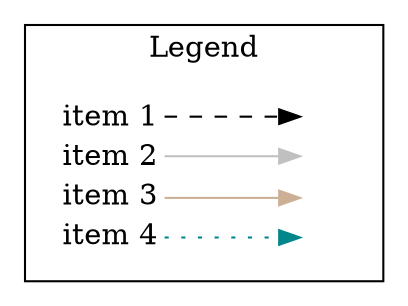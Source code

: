  digraph {
		rankdir=LR
		node [shape=plaintext]
		subgraph cluster_01 { 
		  label = "Legend";
		  key [label=<<table border="0" cellpadding="2" cellspacing="0" cellborder="0">
		    <tr><td align="right" port="i1">item 1</td></tr>
		    <tr><td align="right" port="i2">item 2</td></tr>
		    <tr><td align="right" port="i3">item 3</td></tr>
		    <tr><td align="right" port="i4">item 4</td></tr>
		    </table>>]
		  key2 [label=<<table border="0" cellpadding="2" cellspacing="0" cellborder="0">
		    <tr><td port="i1">&nbsp;</td></tr>
		    <tr><td port="i2">&nbsp;</td></tr>
		    <tr><td port="i3">&nbsp;</td></tr>
		    <tr><td port="i4">&nbsp;</td></tr>
		    </table>>]
		  key:i1:e -> key2:i1:w [style=dashed]
		  key:i2:e -> key2:i2:w [color=gray]
		  key:i3:e -> key2:i3:w [color=peachpuff3]
		  key:i4:e -> key2:i4:w [color=turquoise4, style=dotted]
		}
	}
